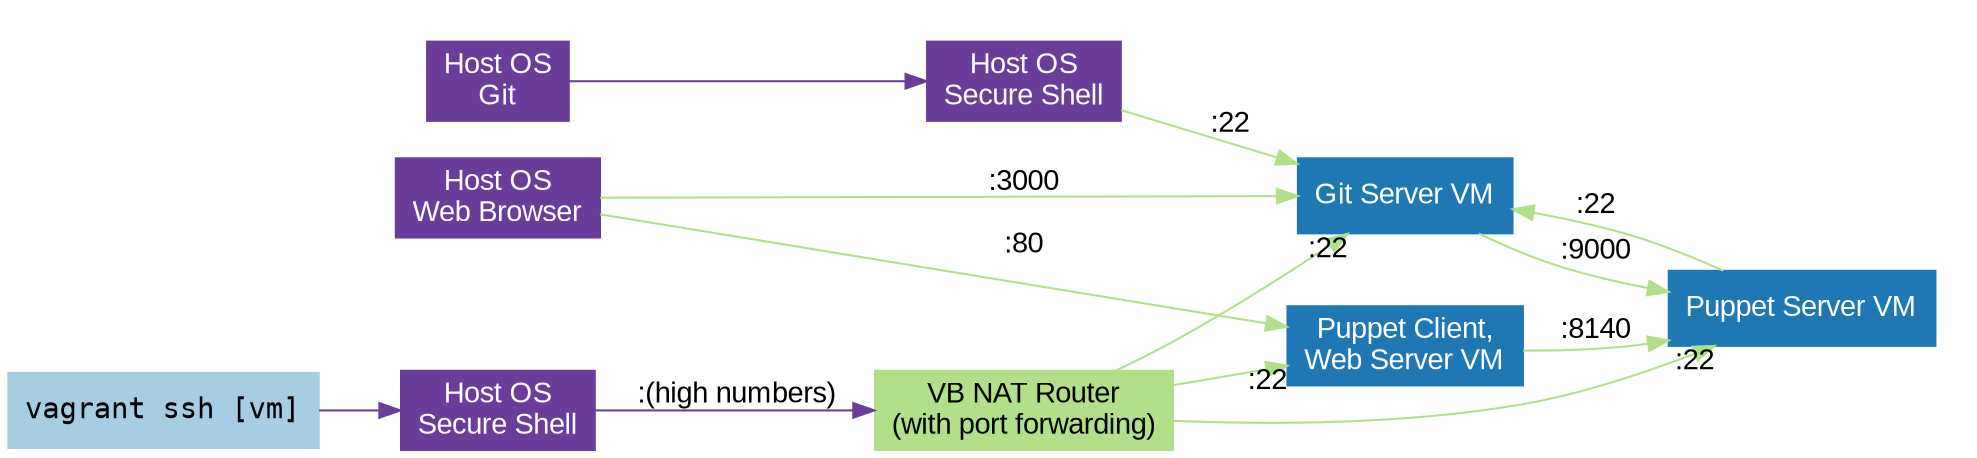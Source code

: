 digraph data_flows {
    rankdir="LR"
    node [colorscheme=paired12, fontname="Arial"];
    edge [colorscheme=paired12, fontname="Arial"];

    node [style=filled, shape=rect];
    node [fontcolor=white]; // even-colored nodes need white text

    subgraph cluster_os_progs {
        style=invis;
        node [color=10]; // for other Host OS programs
        git [label="Host OS\nGit"];
        ssh_git [label="Host OS\nSecure Shell"];
        web_browser [label="Host OS\nWeb Browser"];
    }
    node [color=10]; // for other Host OS programs
    ssh_vagrant [label="Host OS\nSecure Shell"];

    subgraph cluster_vms {
        style=invis;
        node [color=2]; // VirtualBox VMs
        git_vm [label="Git Server VM", color=2];
        web_vm [label="Puppet Client,\nWeb Server VM"];
        puppet_vm [label="Puppet Server VM"];
        // { rank="same"; git_vm -> puppet_vm -> web_vm [style=invis]};
    }

    // node [color=6] // for External Networks
    // internet [label="Internet"];

    node [fontcolor=black];
    node [color=3];
    nat_router [label="VB NAT Router\n(with port forwarding)"];
    node [color=1];
    vagrant_ssh [label="vagrant ssh [vm]", fontname="Consolas"];
    
    edge [color=10]; // for other Host OS programs
    vagrant_ssh -> ssh_vagrant;
    ssh_vagrant -> nat_router [label=":(high numbers)"]
    git -> ssh_git;

    edge [color=3]; // internal networks
    ssh_git -> git_vm [label=":22"];
    web_browser -> git_vm [label=":3000"];
    web_browser -> web_vm [label=":80"];
    web_vm -> puppet_vm [label=":8140"];
    git_vm -> puppet_vm [label=":9000"];
    puppet_vm -> git_vm [label=":22"];
    nat_router -> { web_vm git_vm puppet_vm } [headlabel=":22"];
    
    // edge [color=6] // for External Networks
    // { puppet_vm git_vm web_vm } -> internet;
}
